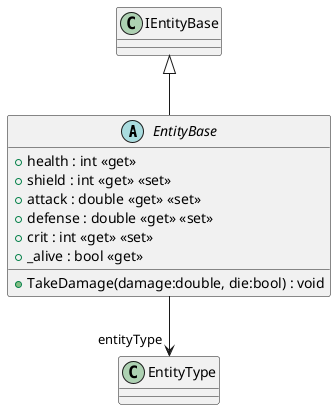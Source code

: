 @startuml
abstract class EntityBase {
    + health : int <<get>>
    + shield : int <<get>> <<set>>
    + attack : double <<get>> <<set>>
    + defense : double <<get>> <<set>>
    + crit : int <<get>> <<set>>
    + _alive : bool <<get>>
    + TakeDamage(damage:double, die:bool) : void
}
IEntityBase <|-- EntityBase
EntityBase --> "entityType" EntityType
@enduml

